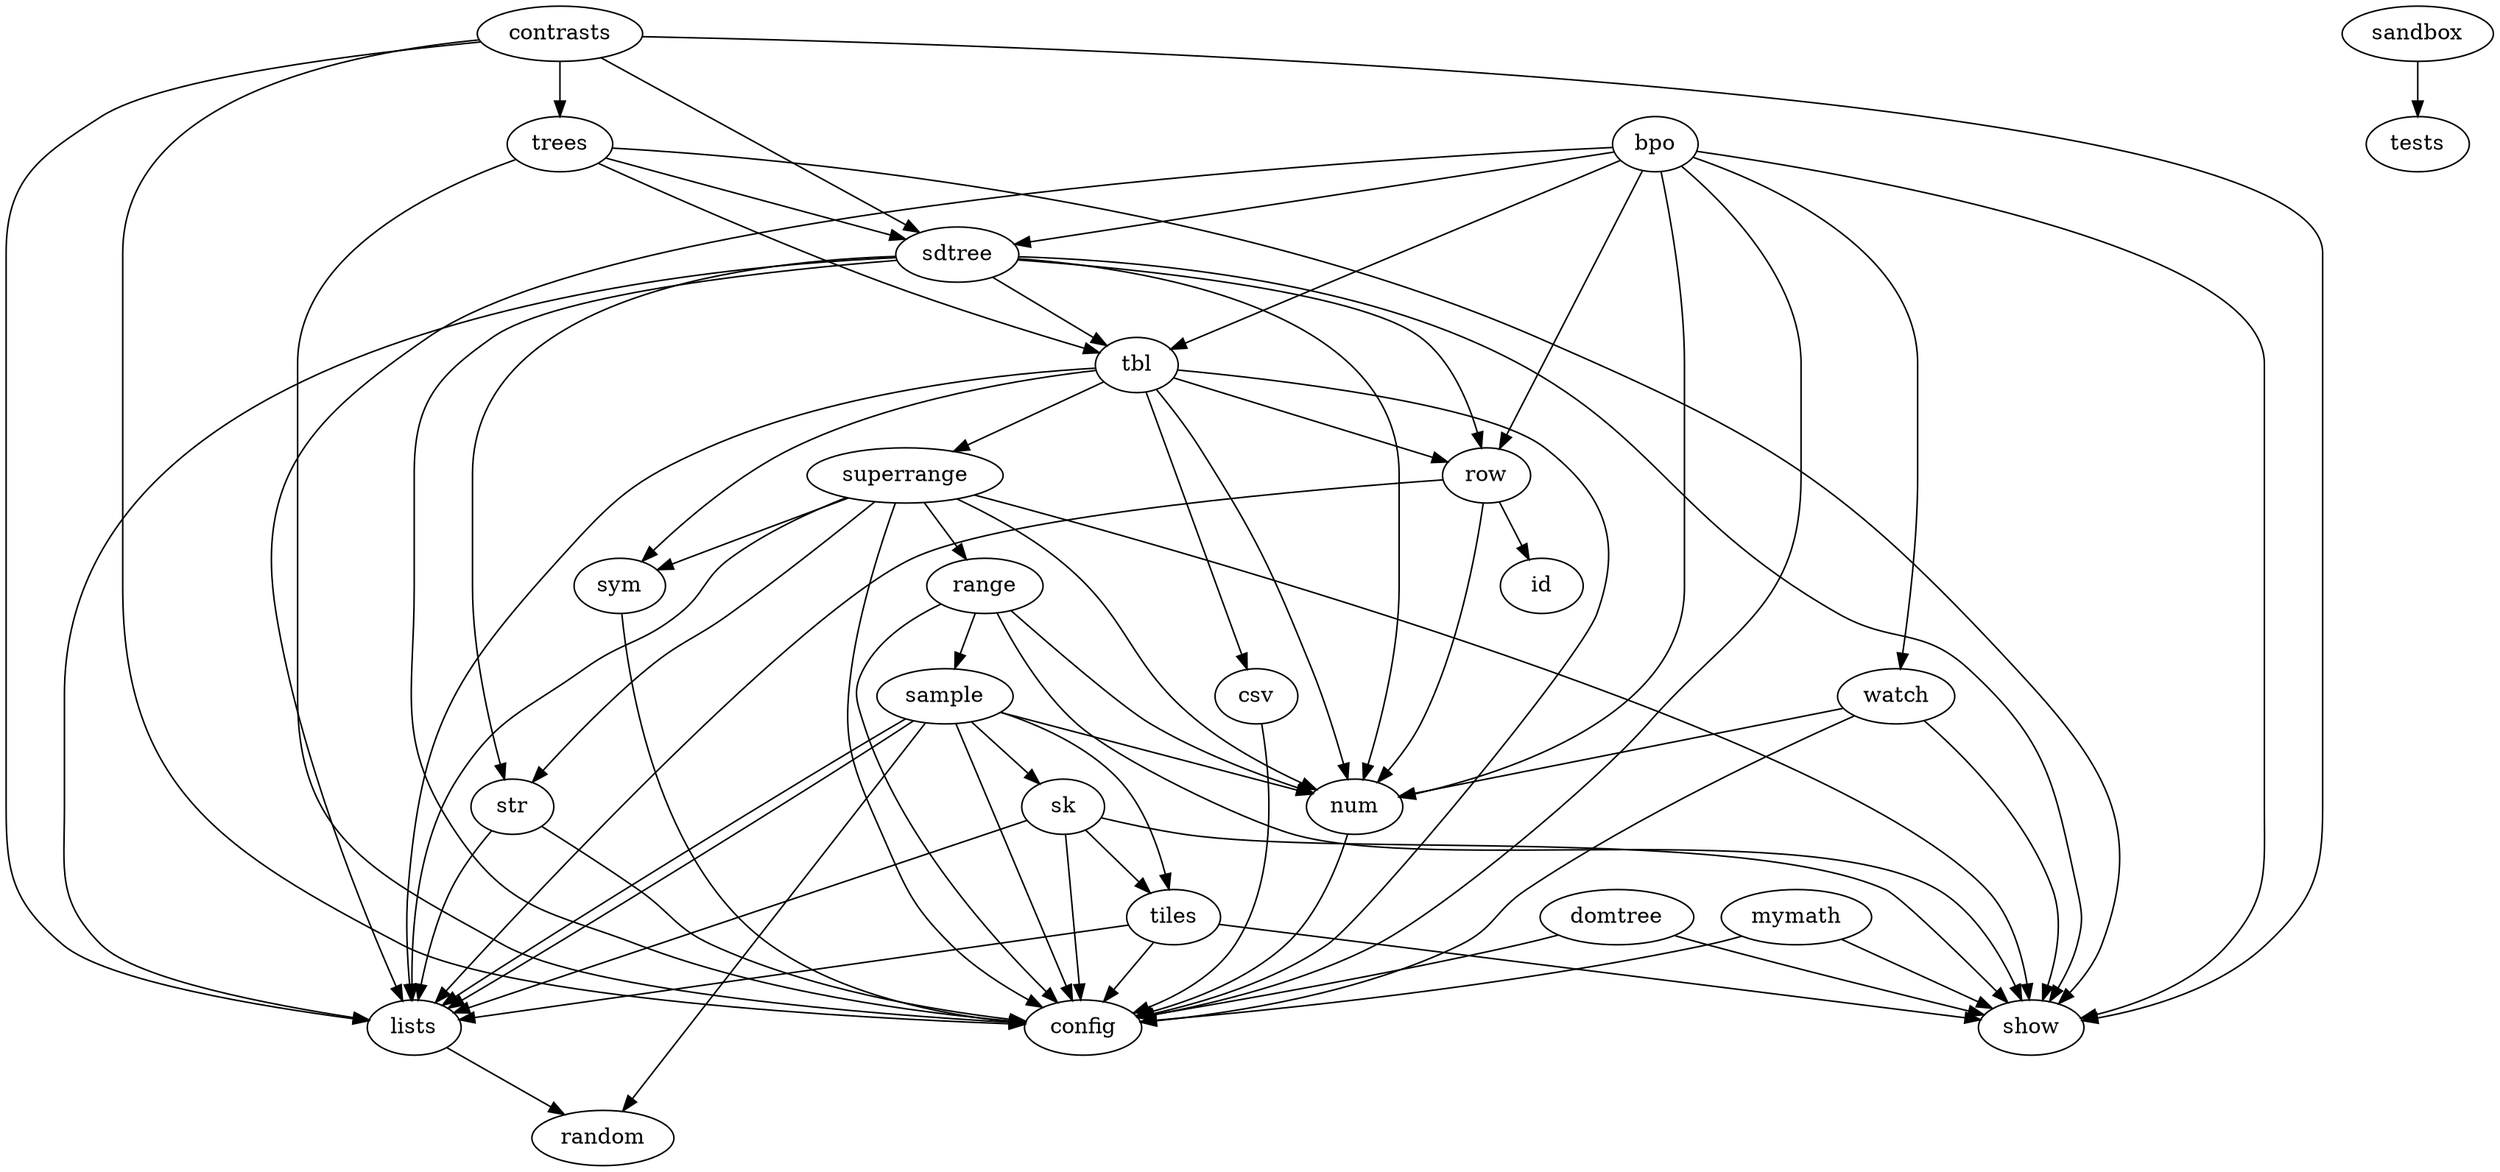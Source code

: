 digraph G {
	bpo -> show;
	bpo -> config;
	bpo -> lists;
	bpo -> tbl;
	bpo -> sdtree;
	bpo -> row;
	bpo -> num;
	bpo -> watch;
	contrasts -> show;
	contrasts -> config;
	contrasts -> sdtree;
	contrasts -> trees;
	contrasts -> lists;
	csv -> config;
	domtree -> show;
	domtree -> config;
	lists -> random;
	mymath -> show;
	mymath -> config;
	num -> config;
	range -> show;
	range -> config;
	range -> num;
	range -> sample;
	row -> id;
	row -> lists;
	row -> num;
	sample -> config;
	sample -> random;
	sample -> lists;
	sample -> num;
	sample -> tiles;
	sample -> lists;
	sample -> sk;
	sandbox -> tests;
	sdtree -> show;
	sdtree -> config;
	sdtree -> num;
	sdtree -> lists;
	sdtree -> row;
	sdtree -> tbl;
	sdtree -> str;
	sk -> show;
	sk -> config;
	sk -> tiles;
	sk -> lists;
	str -> config;
	str -> lists;
	superrange -> show;
	superrange -> config;
	superrange -> num;
	superrange -> sym;
	superrange -> range;
	superrange -> lists;
	superrange -> str;
	sym -> config;
	tbl -> config;
	tbl -> num;
	tbl -> sym;
	tbl -> row;
	tbl -> csv;
	tbl -> lists;
	tbl -> superrange;
	tiles -> show;
	tiles -> config;
	tiles -> lists;
	trees -> show;
	trees -> config;
	trees -> tbl;
	trees -> sdtree;
	watch -> show;
	watch -> config;
	watch -> num;
}
